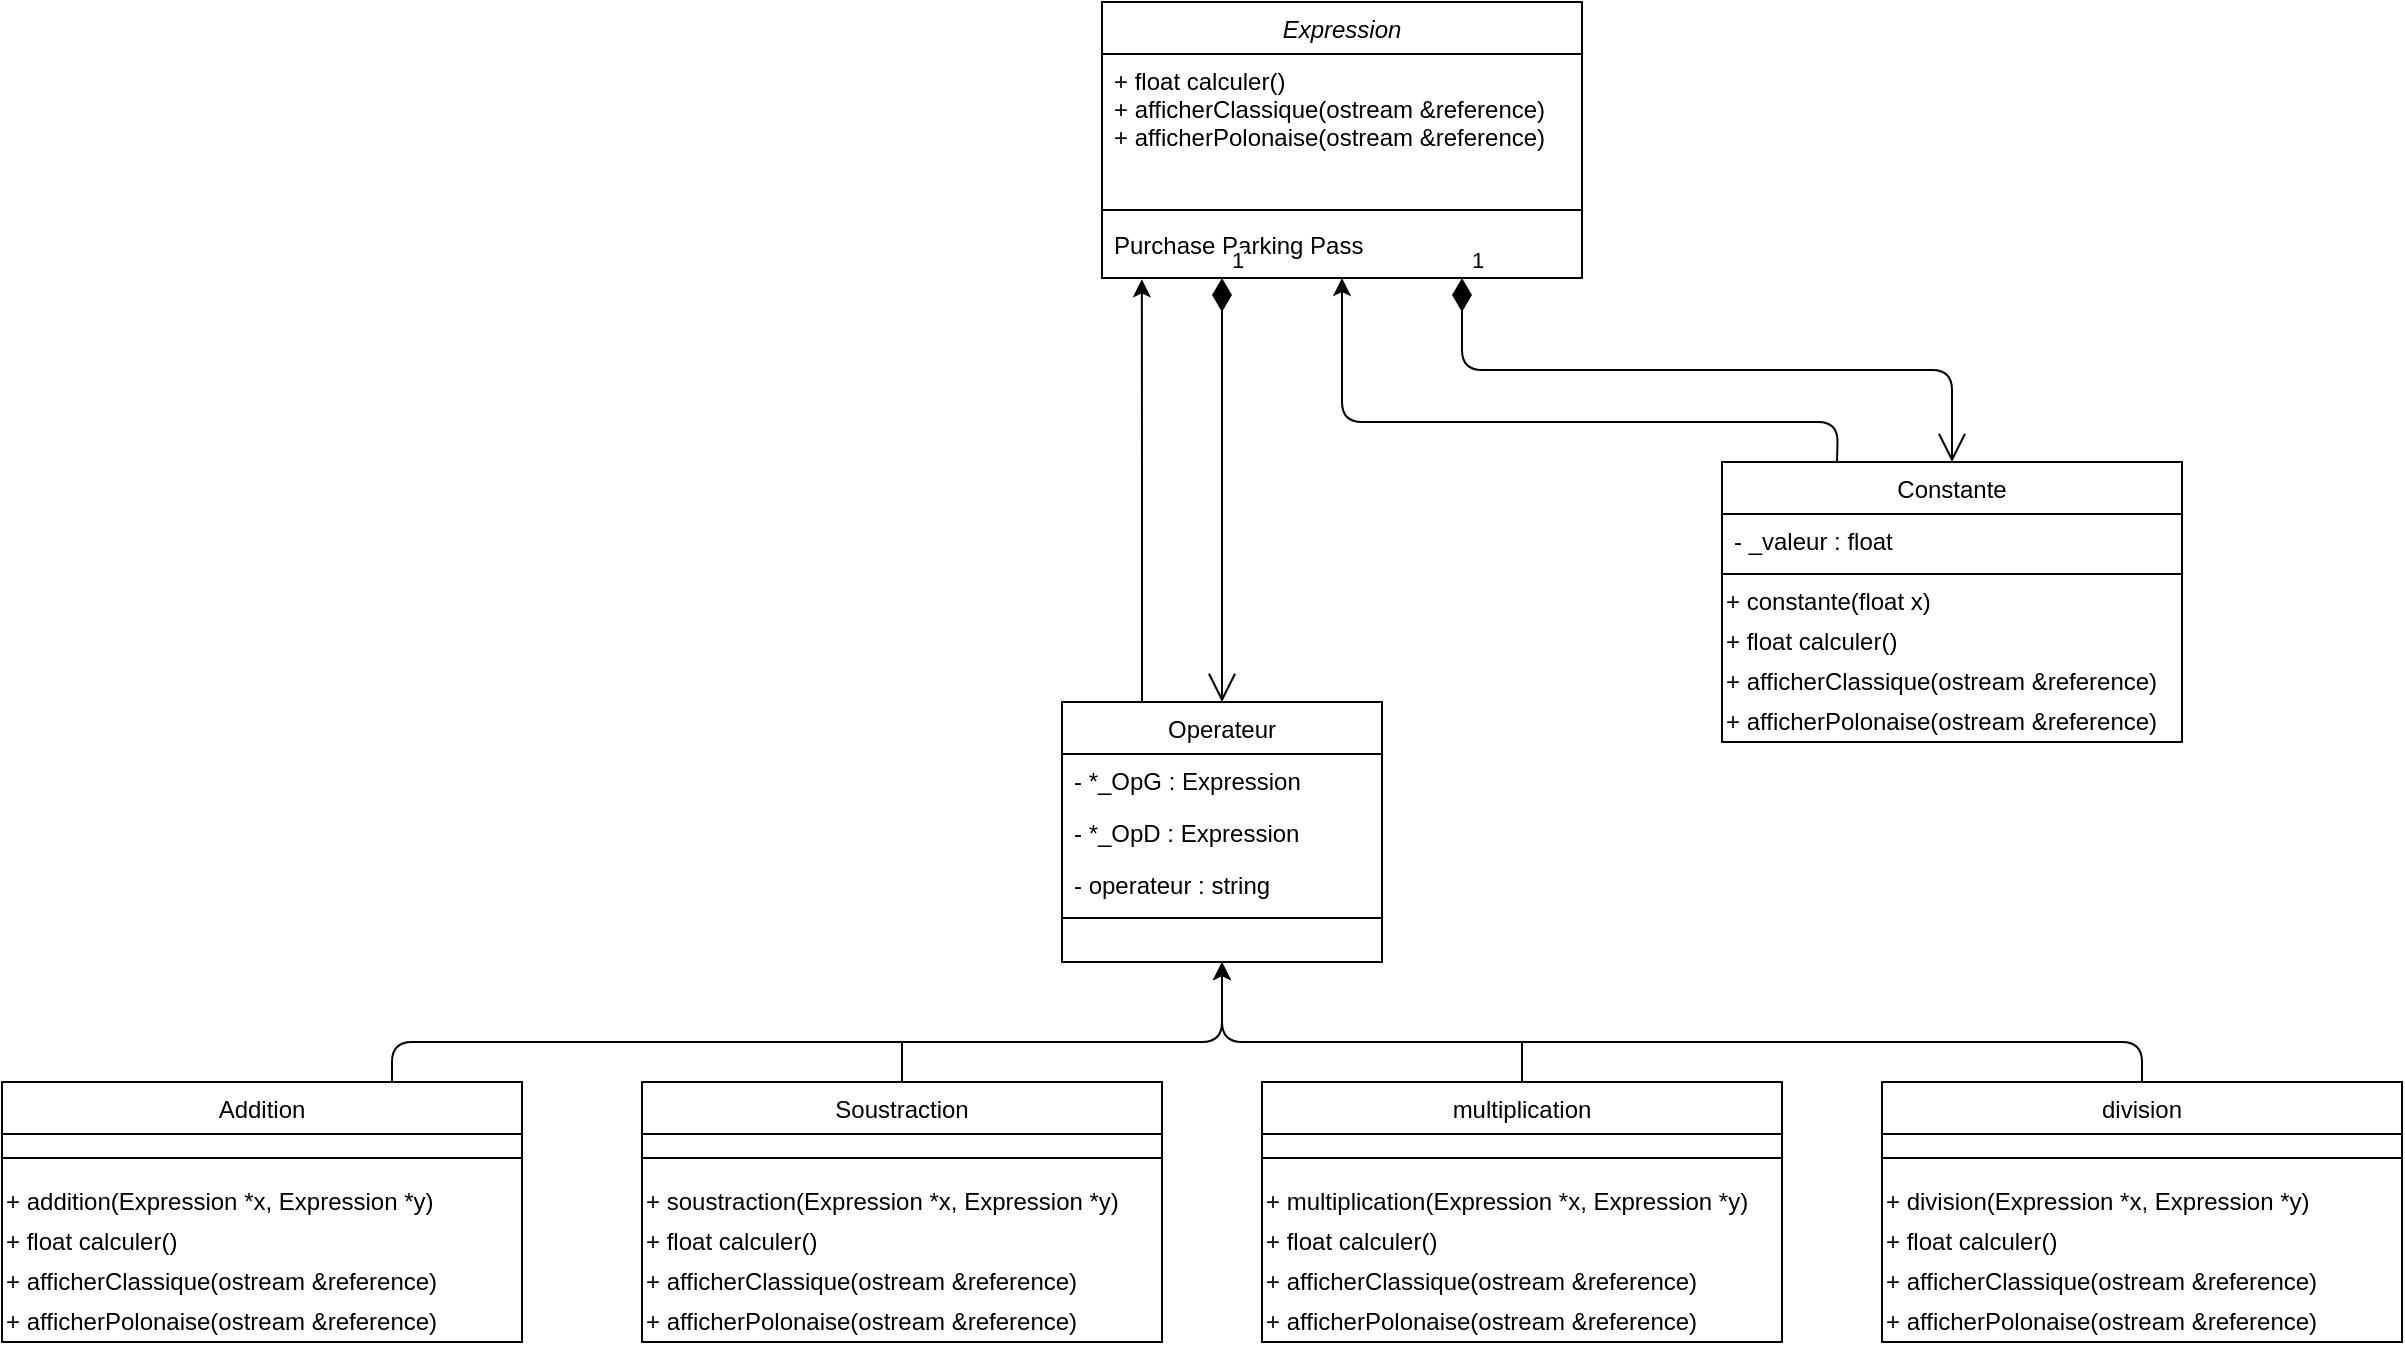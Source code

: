 <mxfile version="14.0.2" type="device"><diagram id="C5RBs43oDa-KdzZeNtuy" name="Diagramme classe commun"><mxGraphModel dx="1944" dy="670" grid="1" gridSize="10" guides="1" tooltips="1" connect="1" arrows="1" fold="1" page="1" pageScale="1" pageWidth="827" pageHeight="1169" math="0" shadow="0"><root><mxCell id="WIyWlLk6GJQsqaUBKTNV-0"/><mxCell id="WIyWlLk6GJQsqaUBKTNV-1" parent="WIyWlLk6GJQsqaUBKTNV-0"/><mxCell id="zkfFHV4jXpPFQw0GAbJ--0" value="Expression" style="swimlane;fontStyle=2;align=center;verticalAlign=top;childLayout=stackLayout;horizontal=1;startSize=26;horizontalStack=0;resizeParent=1;resizeLast=0;collapsible=1;marginBottom=0;rounded=0;shadow=0;strokeWidth=1;" parent="WIyWlLk6GJQsqaUBKTNV-1" vertex="1"><mxGeometry x="-110" y="90" width="240" height="138" as="geometry"><mxRectangle x="230" y="140" width="160" height="26" as="alternateBounds"/></mxGeometry></mxCell><mxCell id="zkfFHV4jXpPFQw0GAbJ--1" value="+ float calculer()&#10;+ afficherClassique(ostream &amp;reference)&#10;+ afficherPolonaise(ostream &amp;reference)" style="text;align=left;verticalAlign=top;spacingLeft=4;spacingRight=4;overflow=hidden;rotatable=0;points=[[0,0.5],[1,0.5]];portConstraint=eastwest;" parent="zkfFHV4jXpPFQw0GAbJ--0" vertex="1"><mxGeometry y="26" width="240" height="74" as="geometry"/></mxCell><mxCell id="zkfFHV4jXpPFQw0GAbJ--4" value="" style="line;html=1;strokeWidth=1;align=left;verticalAlign=middle;spacingTop=-1;spacingLeft=3;spacingRight=3;rotatable=0;labelPosition=right;points=[];portConstraint=eastwest;" parent="zkfFHV4jXpPFQw0GAbJ--0" vertex="1"><mxGeometry y="100" width="240" height="8" as="geometry"/></mxCell><mxCell id="zkfFHV4jXpPFQw0GAbJ--5" value="Purchase Parking Pass" style="text;align=left;verticalAlign=top;spacingLeft=4;spacingRight=4;overflow=hidden;rotatable=0;points=[[0,0.5],[1,0.5]];portConstraint=eastwest;" parent="zkfFHV4jXpPFQw0GAbJ--0" vertex="1"><mxGeometry y="108" width="240" height="26" as="geometry"/></mxCell><mxCell id="zkfFHV4jXpPFQw0GAbJ--6" value="Constante" style="swimlane;fontStyle=0;align=center;verticalAlign=top;childLayout=stackLayout;horizontal=1;startSize=26;horizontalStack=0;resizeParent=1;resizeLast=0;collapsible=1;marginBottom=0;rounded=0;shadow=0;strokeWidth=1;" parent="WIyWlLk6GJQsqaUBKTNV-1" vertex="1"><mxGeometry x="200" y="320" width="230" height="140" as="geometry"><mxRectangle x="130" y="380" width="160" height="26" as="alternateBounds"/></mxGeometry></mxCell><mxCell id="zkfFHV4jXpPFQw0GAbJ--7" value="- _valeur : float" style="text;align=left;verticalAlign=top;spacingLeft=4;spacingRight=4;overflow=hidden;rotatable=0;points=[[0,0.5],[1,0.5]];portConstraint=eastwest;" parent="zkfFHV4jXpPFQw0GAbJ--6" vertex="1"><mxGeometry y="26" width="230" height="26" as="geometry"/></mxCell><mxCell id="zkfFHV4jXpPFQw0GAbJ--9" value="" style="line;html=1;strokeWidth=1;align=left;verticalAlign=middle;spacingTop=-1;spacingLeft=3;spacingRight=3;rotatable=0;labelPosition=right;points=[];portConstraint=eastwest;" parent="zkfFHV4jXpPFQw0GAbJ--6" vertex="1"><mxGeometry y="52" width="230" height="8" as="geometry"/></mxCell><mxCell id="Uwpog2M3j4jbYNDqlxtH-4" value="+ constante(float x)" style="text;html=1;align=left;verticalAlign=middle;resizable=0;points=[];autosize=1;" vertex="1" parent="zkfFHV4jXpPFQw0GAbJ--6"><mxGeometry y="60" width="230" height="20" as="geometry"/></mxCell><mxCell id="Uwpog2M3j4jbYNDqlxtH-0" value="+ float calculer()" style="text;html=1;align=left;verticalAlign=middle;resizable=0;points=[];autosize=1;" vertex="1" parent="zkfFHV4jXpPFQw0GAbJ--6"><mxGeometry y="80" width="230" height="20" as="geometry"/></mxCell><mxCell id="Uwpog2M3j4jbYNDqlxtH-1" value="+ afficherClassique(ostream &amp;amp;reference)" style="text;html=1;align=left;verticalAlign=middle;resizable=0;points=[];autosize=1;" vertex="1" parent="zkfFHV4jXpPFQw0GAbJ--6"><mxGeometry y="100" width="230" height="20" as="geometry"/></mxCell><mxCell id="Uwpog2M3j4jbYNDqlxtH-3" value="+ afficherPolonaise(ostream &amp;amp;reference)" style="text;html=1;align=left;verticalAlign=middle;resizable=0;points=[];autosize=1;" vertex="1" parent="zkfFHV4jXpPFQw0GAbJ--6"><mxGeometry y="120" width="230" height="20" as="geometry"/></mxCell><mxCell id="Uwpog2M3j4jbYNDqlxtH-5" value="1" style="endArrow=open;html=1;endSize=12;startArrow=diamondThin;startSize=14;startFill=1;edgeStyle=orthogonalEdgeStyle;align=left;verticalAlign=bottom;exitX=0.75;exitY=1;exitDx=0;exitDy=0;entryX=0.5;entryY=0;entryDx=0;entryDy=0;" edge="1" parent="WIyWlLk6GJQsqaUBKTNV-1" source="zkfFHV4jXpPFQw0GAbJ--0" target="zkfFHV4jXpPFQw0GAbJ--6"><mxGeometry x="-1" y="3" relative="1" as="geometry"><mxPoint x="10" y="280" as="sourcePoint"/><mxPoint x="170" y="280" as="targetPoint"/></mxGeometry></mxCell><mxCell id="Uwpog2M3j4jbYNDqlxtH-6" value="" style="endArrow=classic;html=1;exitX=0.25;exitY=0;exitDx=0;exitDy=0;entryX=0.5;entryY=1;entryDx=0;entryDy=0;" edge="1" parent="WIyWlLk6GJQsqaUBKTNV-1" source="zkfFHV4jXpPFQw0GAbJ--6" target="zkfFHV4jXpPFQw0GAbJ--0"><mxGeometry width="50" height="50" relative="1" as="geometry"><mxPoint x="70" y="310" as="sourcePoint"/><mxPoint x="120" y="260" as="targetPoint"/><Array as="points"><mxPoint x="258" y="300"/><mxPoint x="10" y="300"/></Array></mxGeometry></mxCell><mxCell id="Uwpog2M3j4jbYNDqlxtH-7" value="Operateur" style="swimlane;fontStyle=0;align=center;verticalAlign=top;childLayout=stackLayout;horizontal=1;startSize=26;horizontalStack=0;resizeParent=1;resizeLast=0;collapsible=1;marginBottom=0;rounded=0;shadow=0;strokeWidth=1;" vertex="1" parent="WIyWlLk6GJQsqaUBKTNV-1"><mxGeometry x="-130" y="440" width="160" height="130" as="geometry"><mxRectangle x="130" y="380" width="160" height="26" as="alternateBounds"/></mxGeometry></mxCell><mxCell id="Uwpog2M3j4jbYNDqlxtH-9" value="- *_OpG : Expression&#10;" style="text;align=left;verticalAlign=top;spacingLeft=4;spacingRight=4;overflow=hidden;rotatable=0;points=[[0,0.5],[1,0.5]];portConstraint=eastwest;rounded=0;shadow=0;html=0;" vertex="1" parent="Uwpog2M3j4jbYNDqlxtH-7"><mxGeometry y="26" width="160" height="26" as="geometry"/></mxCell><mxCell id="Uwpog2M3j4jbYNDqlxtH-13" value="- *_OpD : Expression&#10;" style="text;align=left;verticalAlign=top;spacingLeft=4;spacingRight=4;overflow=hidden;rotatable=0;points=[[0,0.5],[1,0.5]];portConstraint=eastwest;rounded=0;shadow=0;html=0;" vertex="1" parent="Uwpog2M3j4jbYNDqlxtH-7"><mxGeometry y="52" width="160" height="26" as="geometry"/></mxCell><mxCell id="Uwpog2M3j4jbYNDqlxtH-14" value="- operateur : string" style="text;align=left;verticalAlign=top;spacingLeft=4;spacingRight=4;overflow=hidden;rotatable=0;points=[[0,0.5],[1,0.5]];portConstraint=eastwest;rounded=0;shadow=0;html=0;" vertex="1" parent="Uwpog2M3j4jbYNDqlxtH-7"><mxGeometry y="78" width="160" height="26" as="geometry"/></mxCell><mxCell id="Uwpog2M3j4jbYNDqlxtH-10" value="" style="line;html=1;strokeWidth=1;align=left;verticalAlign=middle;spacingTop=-1;spacingLeft=3;spacingRight=3;rotatable=0;labelPosition=right;points=[];portConstraint=eastwest;" vertex="1" parent="Uwpog2M3j4jbYNDqlxtH-7"><mxGeometry y="104" width="160" height="8" as="geometry"/></mxCell><mxCell id="Uwpog2M3j4jbYNDqlxtH-15" value="1" style="endArrow=open;html=1;endSize=12;startArrow=diamondThin;startSize=14;startFill=1;edgeStyle=orthogonalEdgeStyle;align=left;verticalAlign=bottom;exitX=0.25;exitY=1;exitDx=0;exitDy=0;entryX=0.5;entryY=0;entryDx=0;entryDy=0;" edge="1" parent="WIyWlLk6GJQsqaUBKTNV-1" source="zkfFHV4jXpPFQw0GAbJ--0" target="Uwpog2M3j4jbYNDqlxtH-7"><mxGeometry x="-1" y="3" relative="1" as="geometry"><mxPoint x="-100" y="330" as="sourcePoint"/><mxPoint x="145" y="422" as="targetPoint"/></mxGeometry></mxCell><mxCell id="Uwpog2M3j4jbYNDqlxtH-16" value="" style="endArrow=classic;html=1;exitX=0.25;exitY=0;exitDx=0;exitDy=0;entryX=0.083;entryY=1.179;entryDx=0;entryDy=0;entryPerimeter=0;" edge="1" parent="WIyWlLk6GJQsqaUBKTNV-1" source="Uwpog2M3j4jbYNDqlxtH-7" target="zkfFHV4jXpPFQw0GAbJ--5"><mxGeometry width="50" height="50" relative="1" as="geometry"><mxPoint x="157.5" y="362" as="sourcePoint"/><mxPoint x="-90" y="270" as="targetPoint"/><Array as="points"><mxPoint x="-90" y="342"/></Array></mxGeometry></mxCell><mxCell id="Uwpog2M3j4jbYNDqlxtH-18" value="Addition" style="swimlane;fontStyle=0;align=center;verticalAlign=top;childLayout=stackLayout;horizontal=1;startSize=26;horizontalStack=0;resizeParent=1;resizeLast=0;collapsible=1;marginBottom=0;rounded=0;shadow=0;strokeWidth=1;" vertex="1" parent="WIyWlLk6GJQsqaUBKTNV-1"><mxGeometry x="-660" y="630" width="260" height="130" as="geometry"><mxRectangle x="130" y="380" width="160" height="26" as="alternateBounds"/></mxGeometry></mxCell><mxCell id="Uwpog2M3j4jbYNDqlxtH-22" value="" style="line;html=1;strokeWidth=1;align=left;verticalAlign=middle;spacingTop=-1;spacingLeft=3;spacingRight=3;rotatable=0;labelPosition=right;points=[];portConstraint=eastwest;" vertex="1" parent="Uwpog2M3j4jbYNDqlxtH-18"><mxGeometry y="26" width="260" height="24" as="geometry"/></mxCell><mxCell id="Uwpog2M3j4jbYNDqlxtH-23" value="+ addition(Expression *x, Expression *y)" style="text;html=1;align=left;verticalAlign=middle;resizable=0;points=[];autosize=1;" vertex="1" parent="Uwpog2M3j4jbYNDqlxtH-18"><mxGeometry y="50" width="260" height="20" as="geometry"/></mxCell><mxCell id="Uwpog2M3j4jbYNDqlxtH-24" value="+ float calculer()" style="text;html=1;align=left;verticalAlign=middle;resizable=0;points=[];autosize=1;" vertex="1" parent="Uwpog2M3j4jbYNDqlxtH-18"><mxGeometry y="70" width="260" height="20" as="geometry"/></mxCell><mxCell id="Uwpog2M3j4jbYNDqlxtH-25" value="+ afficherClassique(ostream &amp;amp;reference)" style="text;html=1;align=left;verticalAlign=middle;resizable=0;points=[];autosize=1;" vertex="1" parent="Uwpog2M3j4jbYNDqlxtH-18"><mxGeometry y="90" width="260" height="20" as="geometry"/></mxCell><mxCell id="Uwpog2M3j4jbYNDqlxtH-26" value="+ afficherPolonaise(ostream &amp;amp;reference)" style="text;html=1;align=left;verticalAlign=middle;resizable=0;points=[];autosize=1;" vertex="1" parent="Uwpog2M3j4jbYNDqlxtH-18"><mxGeometry y="110" width="260" height="20" as="geometry"/></mxCell><mxCell id="Uwpog2M3j4jbYNDqlxtH-27" value="Soustraction" style="swimlane;fontStyle=0;align=center;verticalAlign=top;childLayout=stackLayout;horizontal=1;startSize=26;horizontalStack=0;resizeParent=1;resizeLast=0;collapsible=1;marginBottom=0;rounded=0;shadow=0;strokeWidth=1;" vertex="1" parent="WIyWlLk6GJQsqaUBKTNV-1"><mxGeometry x="-340" y="630" width="260" height="130" as="geometry"><mxRectangle x="130" y="380" width="160" height="26" as="alternateBounds"/></mxGeometry></mxCell><mxCell id="Uwpog2M3j4jbYNDqlxtH-28" value="" style="line;html=1;strokeWidth=1;align=left;verticalAlign=middle;spacingTop=-1;spacingLeft=3;spacingRight=3;rotatable=0;labelPosition=right;points=[];portConstraint=eastwest;" vertex="1" parent="Uwpog2M3j4jbYNDqlxtH-27"><mxGeometry y="26" width="260" height="24" as="geometry"/></mxCell><mxCell id="Uwpog2M3j4jbYNDqlxtH-29" value="+ soustraction(Expression *x, Expression *y)" style="text;html=1;align=left;verticalAlign=middle;resizable=0;points=[];autosize=1;" vertex="1" parent="Uwpog2M3j4jbYNDqlxtH-27"><mxGeometry y="50" width="260" height="20" as="geometry"/></mxCell><mxCell id="Uwpog2M3j4jbYNDqlxtH-30" value="+ float calculer()" style="text;html=1;align=left;verticalAlign=middle;resizable=0;points=[];autosize=1;" vertex="1" parent="Uwpog2M3j4jbYNDqlxtH-27"><mxGeometry y="70" width="260" height="20" as="geometry"/></mxCell><mxCell id="Uwpog2M3j4jbYNDqlxtH-31" value="+ afficherClassique(ostream &amp;amp;reference)" style="text;html=1;align=left;verticalAlign=middle;resizable=0;points=[];autosize=1;" vertex="1" parent="Uwpog2M3j4jbYNDqlxtH-27"><mxGeometry y="90" width="260" height="20" as="geometry"/></mxCell><mxCell id="Uwpog2M3j4jbYNDqlxtH-32" value="+ afficherPolonaise(ostream &amp;amp;reference)" style="text;html=1;align=left;verticalAlign=middle;resizable=0;points=[];autosize=1;" vertex="1" parent="Uwpog2M3j4jbYNDqlxtH-27"><mxGeometry y="110" width="260" height="20" as="geometry"/></mxCell><mxCell id="Uwpog2M3j4jbYNDqlxtH-33" value="multiplication" style="swimlane;fontStyle=0;align=center;verticalAlign=top;childLayout=stackLayout;horizontal=1;startSize=26;horizontalStack=0;resizeParent=1;resizeLast=0;collapsible=1;marginBottom=0;rounded=0;shadow=0;strokeWidth=1;" vertex="1" parent="WIyWlLk6GJQsqaUBKTNV-1"><mxGeometry x="-30" y="630" width="260" height="130" as="geometry"><mxRectangle x="130" y="380" width="160" height="26" as="alternateBounds"/></mxGeometry></mxCell><mxCell id="Uwpog2M3j4jbYNDqlxtH-34" value="" style="line;html=1;strokeWidth=1;align=left;verticalAlign=middle;spacingTop=-1;spacingLeft=3;spacingRight=3;rotatable=0;labelPosition=right;points=[];portConstraint=eastwest;" vertex="1" parent="Uwpog2M3j4jbYNDqlxtH-33"><mxGeometry y="26" width="260" height="24" as="geometry"/></mxCell><mxCell id="Uwpog2M3j4jbYNDqlxtH-35" value="+ multiplication(Expression *x, Expression *y)" style="text;html=1;align=left;verticalAlign=middle;resizable=0;points=[];autosize=1;" vertex="1" parent="Uwpog2M3j4jbYNDqlxtH-33"><mxGeometry y="50" width="260" height="20" as="geometry"/></mxCell><mxCell id="Uwpog2M3j4jbYNDqlxtH-36" value="+ float calculer()" style="text;html=1;align=left;verticalAlign=middle;resizable=0;points=[];autosize=1;" vertex="1" parent="Uwpog2M3j4jbYNDqlxtH-33"><mxGeometry y="70" width="260" height="20" as="geometry"/></mxCell><mxCell id="Uwpog2M3j4jbYNDqlxtH-37" value="+ afficherClassique(ostream &amp;amp;reference)" style="text;html=1;align=left;verticalAlign=middle;resizable=0;points=[];autosize=1;" vertex="1" parent="Uwpog2M3j4jbYNDqlxtH-33"><mxGeometry y="90" width="260" height="20" as="geometry"/></mxCell><mxCell id="Uwpog2M3j4jbYNDqlxtH-38" value="+ afficherPolonaise(ostream &amp;amp;reference)" style="text;html=1;align=left;verticalAlign=middle;resizable=0;points=[];autosize=1;" vertex="1" parent="Uwpog2M3j4jbYNDqlxtH-33"><mxGeometry y="110" width="260" height="20" as="geometry"/></mxCell><mxCell id="Uwpog2M3j4jbYNDqlxtH-39" value="division" style="swimlane;fontStyle=0;align=center;verticalAlign=top;childLayout=stackLayout;horizontal=1;startSize=26;horizontalStack=0;resizeParent=1;resizeLast=0;collapsible=1;marginBottom=0;rounded=0;shadow=0;strokeWidth=1;" vertex="1" parent="WIyWlLk6GJQsqaUBKTNV-1"><mxGeometry x="280" y="630" width="260" height="130" as="geometry"><mxRectangle x="130" y="380" width="160" height="26" as="alternateBounds"/></mxGeometry></mxCell><mxCell id="Uwpog2M3j4jbYNDqlxtH-40" value="" style="line;html=1;strokeWidth=1;align=left;verticalAlign=middle;spacingTop=-1;spacingLeft=3;spacingRight=3;rotatable=0;labelPosition=right;points=[];portConstraint=eastwest;" vertex="1" parent="Uwpog2M3j4jbYNDqlxtH-39"><mxGeometry y="26" width="260" height="24" as="geometry"/></mxCell><mxCell id="Uwpog2M3j4jbYNDqlxtH-41" value="+ division(Expression *x, Expression *y)" style="text;html=1;align=left;verticalAlign=middle;resizable=0;points=[];autosize=1;" vertex="1" parent="Uwpog2M3j4jbYNDqlxtH-39"><mxGeometry y="50" width="260" height="20" as="geometry"/></mxCell><mxCell id="Uwpog2M3j4jbYNDqlxtH-42" value="+ float calculer()" style="text;html=1;align=left;verticalAlign=middle;resizable=0;points=[];autosize=1;" vertex="1" parent="Uwpog2M3j4jbYNDqlxtH-39"><mxGeometry y="70" width="260" height="20" as="geometry"/></mxCell><mxCell id="Uwpog2M3j4jbYNDqlxtH-43" value="+ afficherClassique(ostream &amp;amp;reference)" style="text;html=1;align=left;verticalAlign=middle;resizable=0;points=[];autosize=1;" vertex="1" parent="Uwpog2M3j4jbYNDqlxtH-39"><mxGeometry y="90" width="260" height="20" as="geometry"/></mxCell><mxCell id="Uwpog2M3j4jbYNDqlxtH-44" value="+ afficherPolonaise(ostream &amp;amp;reference)" style="text;html=1;align=left;verticalAlign=middle;resizable=0;points=[];autosize=1;" vertex="1" parent="Uwpog2M3j4jbYNDqlxtH-39"><mxGeometry y="110" width="260" height="20" as="geometry"/></mxCell><mxCell id="Uwpog2M3j4jbYNDqlxtH-46" value="" style="endArrow=classic;html=1;entryX=0.5;entryY=1;entryDx=0;entryDy=0;exitX=0.75;exitY=0;exitDx=0;exitDy=0;" edge="1" parent="WIyWlLk6GJQsqaUBKTNV-1" source="Uwpog2M3j4jbYNDqlxtH-18" target="Uwpog2M3j4jbYNDqlxtH-7"><mxGeometry width="50" height="50" relative="1" as="geometry"><mxPoint x="-80" y="640" as="sourcePoint"/><mxPoint x="-30" y="590" as="targetPoint"/><Array as="points"><mxPoint x="-465" y="610"/><mxPoint x="-50" y="610"/></Array></mxGeometry></mxCell><mxCell id="Uwpog2M3j4jbYNDqlxtH-47" value="" style="endArrow=none;html=1;exitX=0.5;exitY=0;exitDx=0;exitDy=0;" edge="1" parent="WIyWlLk6GJQsqaUBKTNV-1" source="Uwpog2M3j4jbYNDqlxtH-27"><mxGeometry width="50" height="50" relative="1" as="geometry"><mxPoint x="-150" y="680" as="sourcePoint"/><mxPoint x="-210" y="610" as="targetPoint"/></mxGeometry></mxCell><mxCell id="Uwpog2M3j4jbYNDqlxtH-48" value="" style="endArrow=classic;html=1;exitX=0.5;exitY=0;exitDx=0;exitDy=0;entryX=0.5;entryY=1;entryDx=0;entryDy=0;" edge="1" parent="WIyWlLk6GJQsqaUBKTNV-1" source="Uwpog2M3j4jbYNDqlxtH-39" target="Uwpog2M3j4jbYNDqlxtH-7"><mxGeometry width="50" height="50" relative="1" as="geometry"><mxPoint x="200" y="670" as="sourcePoint"/><mxPoint x="250" y="620" as="targetPoint"/><Array as="points"><mxPoint x="410" y="610"/><mxPoint x="-50" y="610"/></Array></mxGeometry></mxCell><mxCell id="Uwpog2M3j4jbYNDqlxtH-50" value="" style="endArrow=none;html=1;exitX=0.5;exitY=0;exitDx=0;exitDy=0;" edge="1" parent="WIyWlLk6GJQsqaUBKTNV-1" source="Uwpog2M3j4jbYNDqlxtH-33"><mxGeometry width="50" height="50" relative="1" as="geometry"><mxPoint x="30" y="670" as="sourcePoint"/><mxPoint x="100" y="610" as="targetPoint"/></mxGeometry></mxCell></root></mxGraphModel></diagram></mxfile>